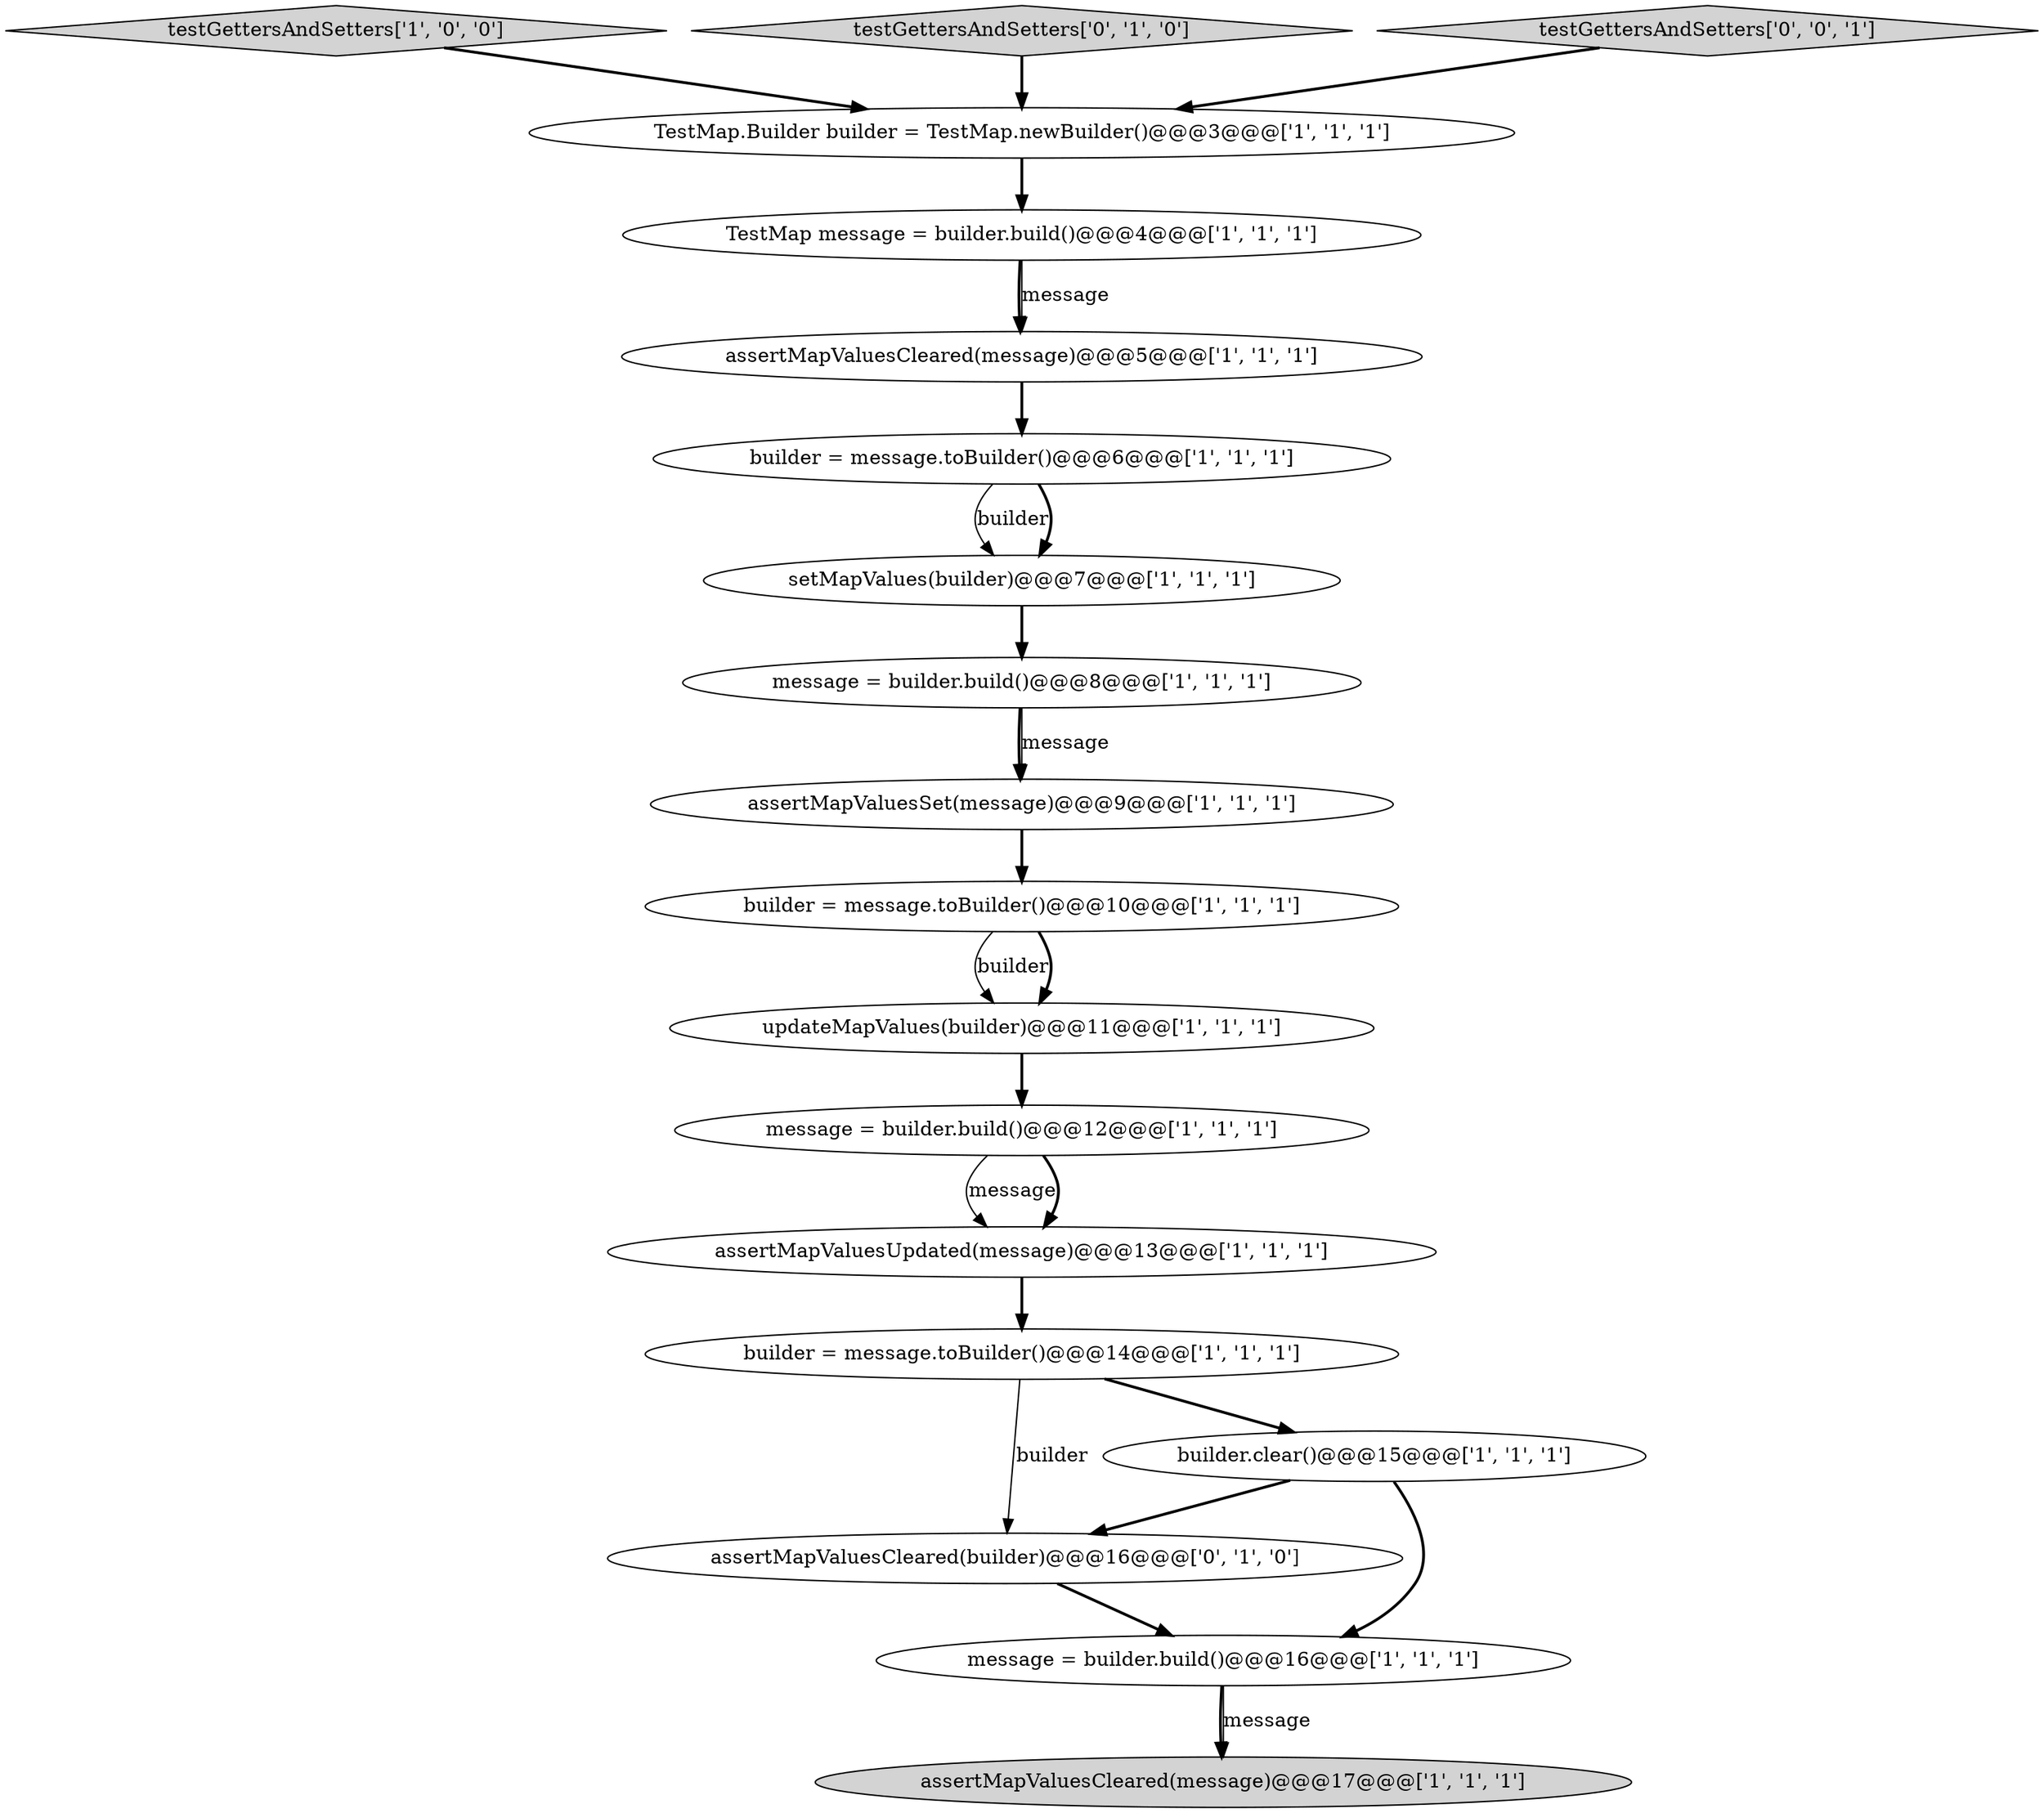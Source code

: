 digraph {
14 [style = filled, label = "builder = message.toBuilder()@@@6@@@['1', '1', '1']", fillcolor = white, shape = ellipse image = "AAA0AAABBB1BBB"];
0 [style = filled, label = "testGettersAndSetters['1', '0', '0']", fillcolor = lightgray, shape = diamond image = "AAA0AAABBB1BBB"];
9 [style = filled, label = "assertMapValuesCleared(message)@@@5@@@['1', '1', '1']", fillcolor = white, shape = ellipse image = "AAA0AAABBB1BBB"];
10 [style = filled, label = "builder = message.toBuilder()@@@10@@@['1', '1', '1']", fillcolor = white, shape = ellipse image = "AAA0AAABBB1BBB"];
11 [style = filled, label = "builder = message.toBuilder()@@@14@@@['1', '1', '1']", fillcolor = white, shape = ellipse image = "AAA0AAABBB1BBB"];
7 [style = filled, label = "assertMapValuesSet(message)@@@9@@@['1', '1', '1']", fillcolor = white, shape = ellipse image = "AAA0AAABBB1BBB"];
16 [style = filled, label = "testGettersAndSetters['0', '1', '0']", fillcolor = lightgray, shape = diamond image = "AAA0AAABBB2BBB"];
3 [style = filled, label = "TestMap.Builder builder = TestMap.newBuilder()@@@3@@@['1', '1', '1']", fillcolor = white, shape = ellipse image = "AAA0AAABBB1BBB"];
13 [style = filled, label = "message = builder.build()@@@12@@@['1', '1', '1']", fillcolor = white, shape = ellipse image = "AAA0AAABBB1BBB"];
12 [style = filled, label = "message = builder.build()@@@8@@@['1', '1', '1']", fillcolor = white, shape = ellipse image = "AAA0AAABBB1BBB"];
2 [style = filled, label = "updateMapValues(builder)@@@11@@@['1', '1', '1']", fillcolor = white, shape = ellipse image = "AAA0AAABBB1BBB"];
15 [style = filled, label = "assertMapValuesCleared(message)@@@17@@@['1', '1', '1']", fillcolor = lightgray, shape = ellipse image = "AAA0AAABBB1BBB"];
17 [style = filled, label = "assertMapValuesCleared(builder)@@@16@@@['0', '1', '0']", fillcolor = white, shape = ellipse image = "AAA1AAABBB2BBB"];
18 [style = filled, label = "testGettersAndSetters['0', '0', '1']", fillcolor = lightgray, shape = diamond image = "AAA0AAABBB3BBB"];
5 [style = filled, label = "assertMapValuesUpdated(message)@@@13@@@['1', '1', '1']", fillcolor = white, shape = ellipse image = "AAA0AAABBB1BBB"];
4 [style = filled, label = "setMapValues(builder)@@@7@@@['1', '1', '1']", fillcolor = white, shape = ellipse image = "AAA0AAABBB1BBB"];
8 [style = filled, label = "builder.clear()@@@15@@@['1', '1', '1']", fillcolor = white, shape = ellipse image = "AAA0AAABBB1BBB"];
6 [style = filled, label = "TestMap message = builder.build()@@@4@@@['1', '1', '1']", fillcolor = white, shape = ellipse image = "AAA0AAABBB1BBB"];
1 [style = filled, label = "message = builder.build()@@@16@@@['1', '1', '1']", fillcolor = white, shape = ellipse image = "AAA0AAABBB1BBB"];
18->3 [style = bold, label=""];
12->7 [style = bold, label=""];
10->2 [style = solid, label="builder"];
10->2 [style = bold, label=""];
12->7 [style = solid, label="message"];
7->10 [style = bold, label=""];
2->13 [style = bold, label=""];
0->3 [style = bold, label=""];
8->17 [style = bold, label=""];
14->4 [style = solid, label="builder"];
3->6 [style = bold, label=""];
6->9 [style = bold, label=""];
8->1 [style = bold, label=""];
5->11 [style = bold, label=""];
11->8 [style = bold, label=""];
16->3 [style = bold, label=""];
6->9 [style = solid, label="message"];
13->5 [style = solid, label="message"];
4->12 [style = bold, label=""];
1->15 [style = bold, label=""];
9->14 [style = bold, label=""];
14->4 [style = bold, label=""];
11->17 [style = solid, label="builder"];
13->5 [style = bold, label=""];
17->1 [style = bold, label=""];
1->15 [style = solid, label="message"];
}
